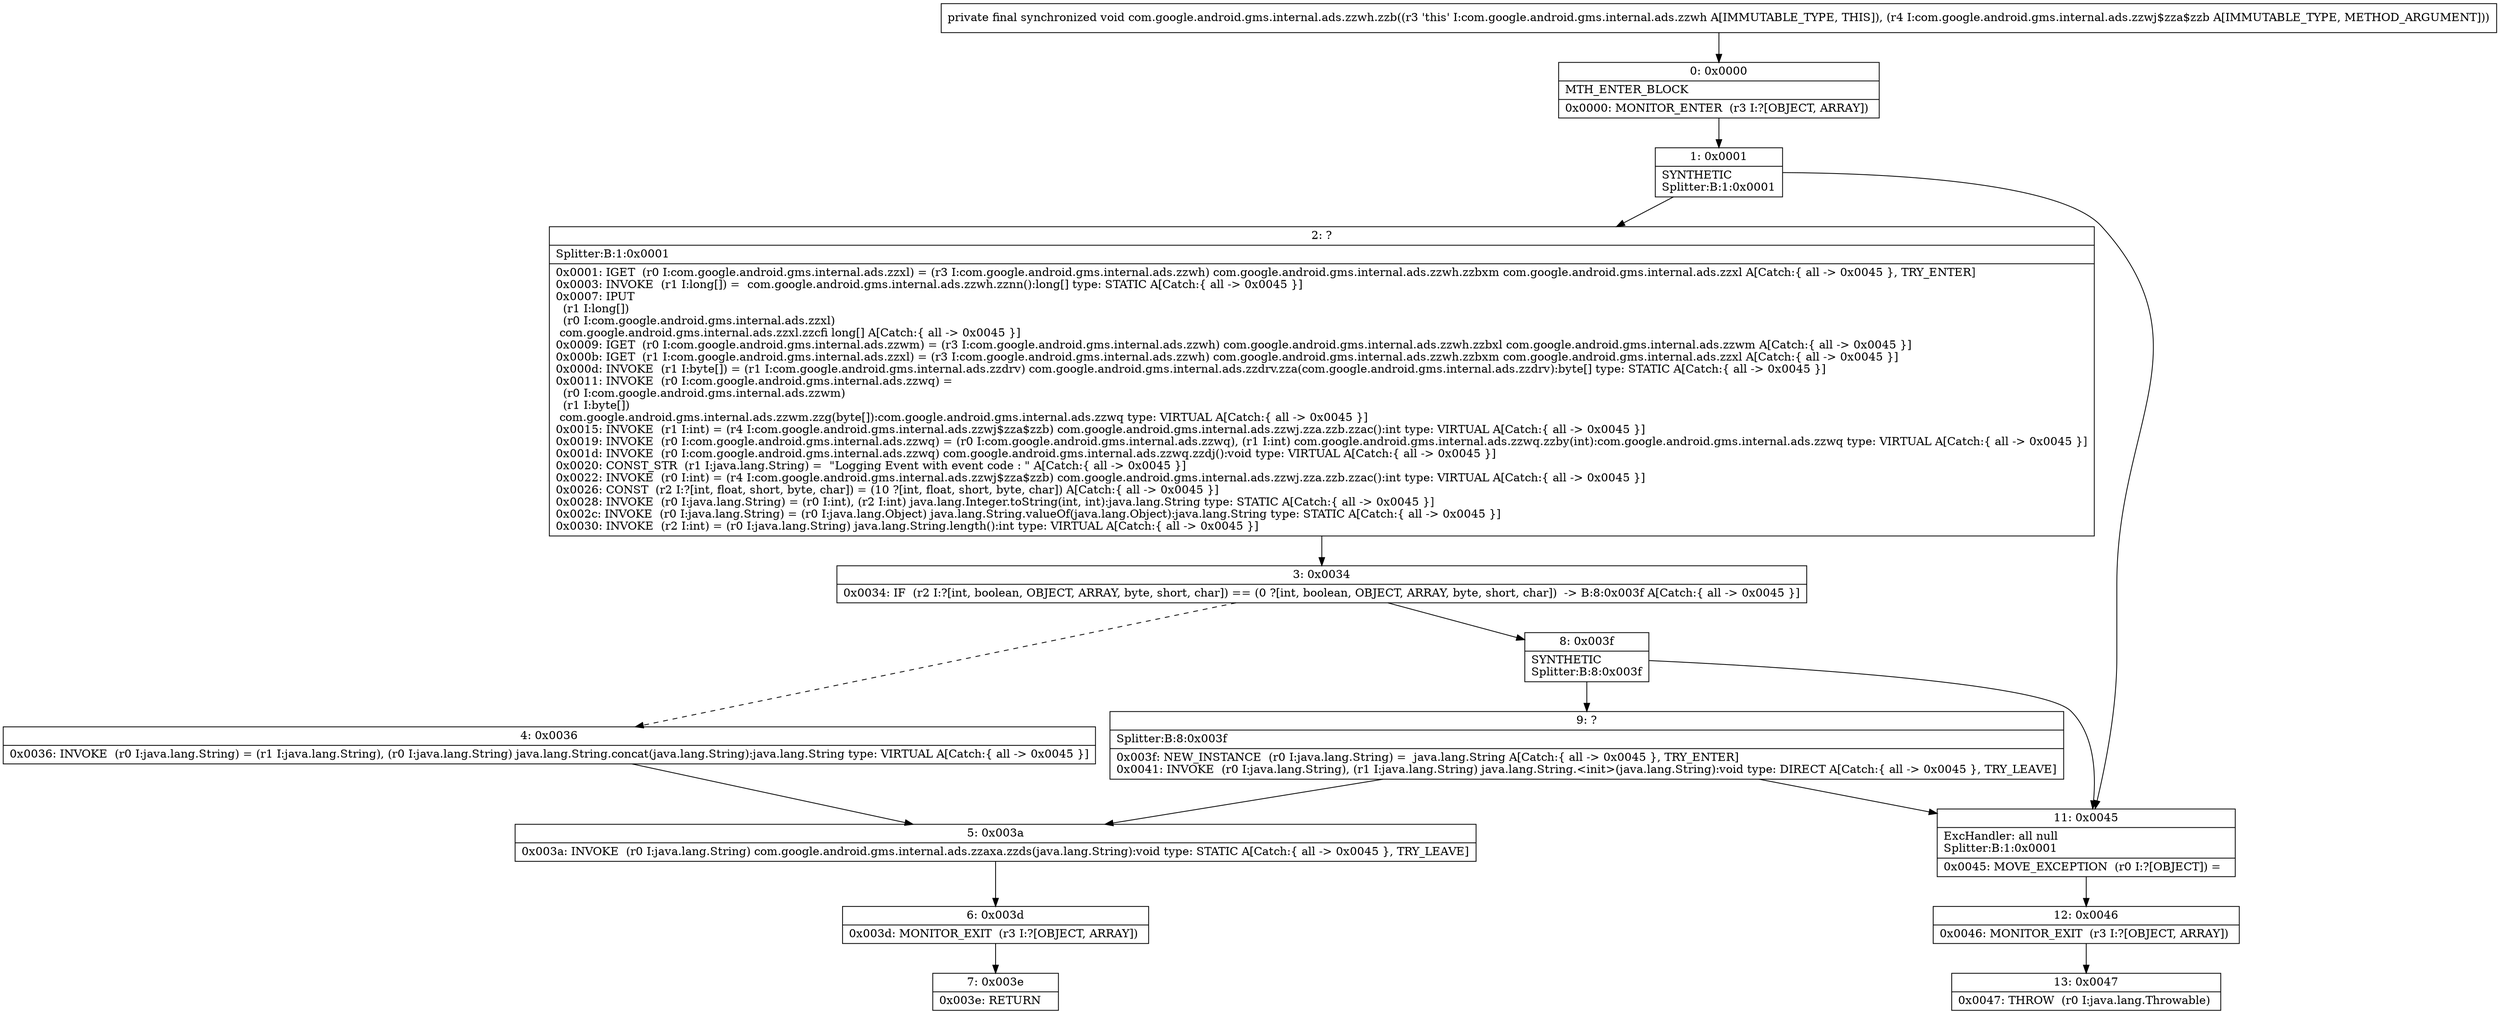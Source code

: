 digraph "CFG forcom.google.android.gms.internal.ads.zzwh.zzb(Lcom\/google\/android\/gms\/internal\/ads\/zzwj$zza$zzb;)V" {
Node_0 [shape=record,label="{0\:\ 0x0000|MTH_ENTER_BLOCK\l|0x0000: MONITOR_ENTER  (r3 I:?[OBJECT, ARRAY]) \l}"];
Node_1 [shape=record,label="{1\:\ 0x0001|SYNTHETIC\lSplitter:B:1:0x0001\l}"];
Node_2 [shape=record,label="{2\:\ ?|Splitter:B:1:0x0001\l|0x0001: IGET  (r0 I:com.google.android.gms.internal.ads.zzxl) = (r3 I:com.google.android.gms.internal.ads.zzwh) com.google.android.gms.internal.ads.zzwh.zzbxm com.google.android.gms.internal.ads.zzxl A[Catch:\{ all \-\> 0x0045 \}, TRY_ENTER]\l0x0003: INVOKE  (r1 I:long[]) =  com.google.android.gms.internal.ads.zzwh.zznn():long[] type: STATIC A[Catch:\{ all \-\> 0x0045 \}]\l0x0007: IPUT  \l  (r1 I:long[])\l  (r0 I:com.google.android.gms.internal.ads.zzxl)\l com.google.android.gms.internal.ads.zzxl.zzcfi long[] A[Catch:\{ all \-\> 0x0045 \}]\l0x0009: IGET  (r0 I:com.google.android.gms.internal.ads.zzwm) = (r3 I:com.google.android.gms.internal.ads.zzwh) com.google.android.gms.internal.ads.zzwh.zzbxl com.google.android.gms.internal.ads.zzwm A[Catch:\{ all \-\> 0x0045 \}]\l0x000b: IGET  (r1 I:com.google.android.gms.internal.ads.zzxl) = (r3 I:com.google.android.gms.internal.ads.zzwh) com.google.android.gms.internal.ads.zzwh.zzbxm com.google.android.gms.internal.ads.zzxl A[Catch:\{ all \-\> 0x0045 \}]\l0x000d: INVOKE  (r1 I:byte[]) = (r1 I:com.google.android.gms.internal.ads.zzdrv) com.google.android.gms.internal.ads.zzdrv.zza(com.google.android.gms.internal.ads.zzdrv):byte[] type: STATIC A[Catch:\{ all \-\> 0x0045 \}]\l0x0011: INVOKE  (r0 I:com.google.android.gms.internal.ads.zzwq) = \l  (r0 I:com.google.android.gms.internal.ads.zzwm)\l  (r1 I:byte[])\l com.google.android.gms.internal.ads.zzwm.zzg(byte[]):com.google.android.gms.internal.ads.zzwq type: VIRTUAL A[Catch:\{ all \-\> 0x0045 \}]\l0x0015: INVOKE  (r1 I:int) = (r4 I:com.google.android.gms.internal.ads.zzwj$zza$zzb) com.google.android.gms.internal.ads.zzwj.zza.zzb.zzac():int type: VIRTUAL A[Catch:\{ all \-\> 0x0045 \}]\l0x0019: INVOKE  (r0 I:com.google.android.gms.internal.ads.zzwq) = (r0 I:com.google.android.gms.internal.ads.zzwq), (r1 I:int) com.google.android.gms.internal.ads.zzwq.zzby(int):com.google.android.gms.internal.ads.zzwq type: VIRTUAL A[Catch:\{ all \-\> 0x0045 \}]\l0x001d: INVOKE  (r0 I:com.google.android.gms.internal.ads.zzwq) com.google.android.gms.internal.ads.zzwq.zzdj():void type: VIRTUAL A[Catch:\{ all \-\> 0x0045 \}]\l0x0020: CONST_STR  (r1 I:java.lang.String) =  \"Logging Event with event code : \" A[Catch:\{ all \-\> 0x0045 \}]\l0x0022: INVOKE  (r0 I:int) = (r4 I:com.google.android.gms.internal.ads.zzwj$zza$zzb) com.google.android.gms.internal.ads.zzwj.zza.zzb.zzac():int type: VIRTUAL A[Catch:\{ all \-\> 0x0045 \}]\l0x0026: CONST  (r2 I:?[int, float, short, byte, char]) = (10 ?[int, float, short, byte, char]) A[Catch:\{ all \-\> 0x0045 \}]\l0x0028: INVOKE  (r0 I:java.lang.String) = (r0 I:int), (r2 I:int) java.lang.Integer.toString(int, int):java.lang.String type: STATIC A[Catch:\{ all \-\> 0x0045 \}]\l0x002c: INVOKE  (r0 I:java.lang.String) = (r0 I:java.lang.Object) java.lang.String.valueOf(java.lang.Object):java.lang.String type: STATIC A[Catch:\{ all \-\> 0x0045 \}]\l0x0030: INVOKE  (r2 I:int) = (r0 I:java.lang.String) java.lang.String.length():int type: VIRTUAL A[Catch:\{ all \-\> 0x0045 \}]\l}"];
Node_3 [shape=record,label="{3\:\ 0x0034|0x0034: IF  (r2 I:?[int, boolean, OBJECT, ARRAY, byte, short, char]) == (0 ?[int, boolean, OBJECT, ARRAY, byte, short, char])  \-\> B:8:0x003f A[Catch:\{ all \-\> 0x0045 \}]\l}"];
Node_4 [shape=record,label="{4\:\ 0x0036|0x0036: INVOKE  (r0 I:java.lang.String) = (r1 I:java.lang.String), (r0 I:java.lang.String) java.lang.String.concat(java.lang.String):java.lang.String type: VIRTUAL A[Catch:\{ all \-\> 0x0045 \}]\l}"];
Node_5 [shape=record,label="{5\:\ 0x003a|0x003a: INVOKE  (r0 I:java.lang.String) com.google.android.gms.internal.ads.zzaxa.zzds(java.lang.String):void type: STATIC A[Catch:\{ all \-\> 0x0045 \}, TRY_LEAVE]\l}"];
Node_6 [shape=record,label="{6\:\ 0x003d|0x003d: MONITOR_EXIT  (r3 I:?[OBJECT, ARRAY]) \l}"];
Node_7 [shape=record,label="{7\:\ 0x003e|0x003e: RETURN   \l}"];
Node_8 [shape=record,label="{8\:\ 0x003f|SYNTHETIC\lSplitter:B:8:0x003f\l}"];
Node_9 [shape=record,label="{9\:\ ?|Splitter:B:8:0x003f\l|0x003f: NEW_INSTANCE  (r0 I:java.lang.String) =  java.lang.String A[Catch:\{ all \-\> 0x0045 \}, TRY_ENTER]\l0x0041: INVOKE  (r0 I:java.lang.String), (r1 I:java.lang.String) java.lang.String.\<init\>(java.lang.String):void type: DIRECT A[Catch:\{ all \-\> 0x0045 \}, TRY_LEAVE]\l}"];
Node_11 [shape=record,label="{11\:\ 0x0045|ExcHandler: all null\lSplitter:B:1:0x0001\l|0x0045: MOVE_EXCEPTION  (r0 I:?[OBJECT]) =  \l}"];
Node_12 [shape=record,label="{12\:\ 0x0046|0x0046: MONITOR_EXIT  (r3 I:?[OBJECT, ARRAY]) \l}"];
Node_13 [shape=record,label="{13\:\ 0x0047|0x0047: THROW  (r0 I:java.lang.Throwable) \l}"];
MethodNode[shape=record,label="{private final synchronized void com.google.android.gms.internal.ads.zzwh.zzb((r3 'this' I:com.google.android.gms.internal.ads.zzwh A[IMMUTABLE_TYPE, THIS]), (r4 I:com.google.android.gms.internal.ads.zzwj$zza$zzb A[IMMUTABLE_TYPE, METHOD_ARGUMENT])) }"];
MethodNode -> Node_0;
Node_0 -> Node_1;
Node_1 -> Node_2;
Node_1 -> Node_11;
Node_2 -> Node_3;
Node_3 -> Node_4[style=dashed];
Node_3 -> Node_8;
Node_4 -> Node_5;
Node_5 -> Node_6;
Node_6 -> Node_7;
Node_8 -> Node_9;
Node_8 -> Node_11;
Node_9 -> Node_11;
Node_9 -> Node_5;
Node_11 -> Node_12;
Node_12 -> Node_13;
}

